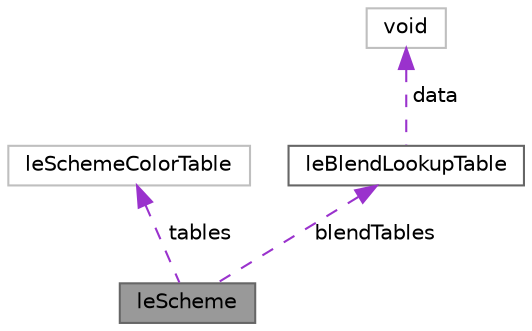 digraph "leScheme"
{
 // INTERACTIVE_SVG=YES
 // LATEX_PDF_SIZE
  bgcolor="transparent";
  edge [fontname=Helvetica,fontsize=10,labelfontname=Helvetica,labelfontsize=10];
  node [fontname=Helvetica,fontsize=10,shape=box,height=0.2,width=0.4];
  Node1 [label="leScheme",height=0.2,width=0.4,color="gray40", fillcolor="grey60", style="filled", fontcolor="black",tooltip=" "];
  Node2 -> Node1 [dir="back",color="darkorchid3",style="dashed",label=" tables" ];
  Node2 [label="leSchemeColorTable",height=0.2,width=0.4,color="grey75", fillcolor="white", style="filled",URL="$unionleSchemeColorTable.html",tooltip=" "];
  Node3 -> Node1 [dir="back",color="darkorchid3",style="dashed",label=" blendTables" ];
  Node3 [label="leBlendLookupTable",height=0.2,width=0.4,color="gray40", fillcolor="white", style="filled",URL="$structleBlendLookupTable.html",tooltip="This struct represents a blend color lookup table."];
  Node4 -> Node3 [dir="back",color="darkorchid3",style="dashed",label=" data" ];
  Node4 [label="void",height=0.2,width=0.4,color="grey75", fillcolor="white", style="filled",tooltip=" "];
}
